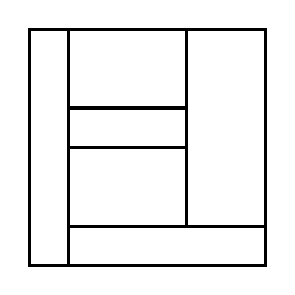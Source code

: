 \begin{tikzpicture}[very thick, scale=.5]
    \draw (0,0) rectangle (1,6);
    \draw (1,4) rectangle (4,6);
    \draw (1,3) rectangle (4,4);
    \draw (1,1) rectangle (4,3);
    \draw (4,1) rectangle (6,6);
    \draw (1,0) rectangle (6,1);
\end{tikzpicture}
